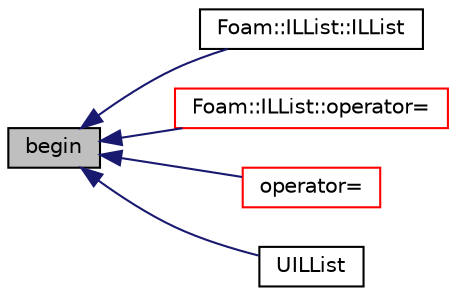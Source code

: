 digraph "begin"
{
  bgcolor="transparent";
  edge [fontname="Helvetica",fontsize="10",labelfontname="Helvetica",labelfontsize="10"];
  node [fontname="Helvetica",fontsize="10",shape=record];
  rankdir="LR";
  Node1 [label="begin",height=0.2,width=0.4,color="black", fillcolor="grey75", style="filled", fontcolor="black"];
  Node1 -> Node2 [dir="back",color="midnightblue",fontsize="10",style="solid",fontname="Helvetica"];
  Node2 [label="Foam::ILList::ILList",height=0.2,width=0.4,color="black",URL="$a01056.html#a9fe64e410d43c4e1ff806fb32c5a2819",tooltip="Construct as copy. "];
  Node1 -> Node3 [dir="back",color="midnightblue",fontsize="10",style="solid",fontname="Helvetica"];
  Node3 [label="Foam::ILList::operator=",height=0.2,width=0.4,color="red",URL="$a01056.html#afd9ddd19ae990f5745f3a7aa56c9237f"];
  Node1 -> Node4 [dir="back",color="midnightblue",fontsize="10",style="solid",fontname="Helvetica"];
  Node4 [label="operator=",height=0.2,width=0.4,color="red",URL="$a02844.html#a1167735e4299bc1631f8316ee8d7880b"];
  Node1 -> Node5 [dir="back",color="midnightblue",fontsize="10",style="solid",fontname="Helvetica"];
  Node5 [label="UILList",height=0.2,width=0.4,color="black",URL="$a02844.html#a8ad03ee7d8d9cb1fc8ced0e44baa43d2",tooltip="Construct as copy. "];
}
